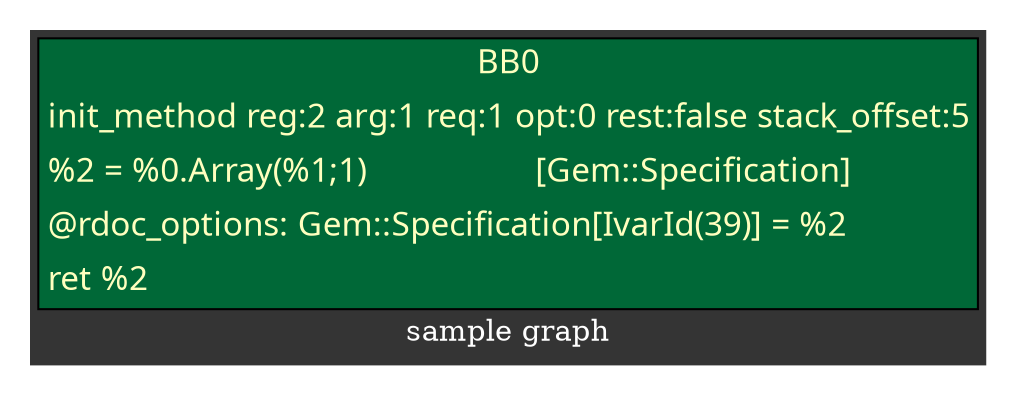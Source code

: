 digraph graph_name {
  graph [
    charset = "UTF-8";
    label = "sample graph",
    bgcolor = "#343434",
    fontcolor = white,
    rankdir = TB,
    margin = 0.2,
    splines = spline,
    nodesep = 0.8,
    ranksep = 1.1
  ];

  node [
    colorscheme = "rdylgn11"
    shape = box,
    style = "solid,filled",
    fontsize = 16,
    fontcolor = 6,
    fontname = "Migu 1M",
    color = 7,
    fillcolor = 11,
  ];

  edge [
    style = solid,
    fontsize = 14,
    fontcolor = white,
    fontname = "Migu 1M",
    color = white,
    labelfloat = true,
    labeldistance = 2.5,
    labelangle = 70
  ];
  BB0 [
    shape=plain
    label=<<table border="0" cellspacing="0" cellpadding="4">
      <tr> <td> BB0 </td> </tr>

          <tr> <td align="left">init_method reg:2 arg:1 req:1 opt:0 rest:false stack_offset:5</td> </tr>
    
          <tr> <td align="left">%2 = %0.Array(%1;1)                  [Gem::Specification]</td> </tr>
    
          <tr> <td align="left">@rdoc_options: Gem::Specification[IvarId(39)] = %2</td> </tr>
    
          <tr> <td align="left">ret %2</td> </tr>
    
	</table>>
  ];
  
}
